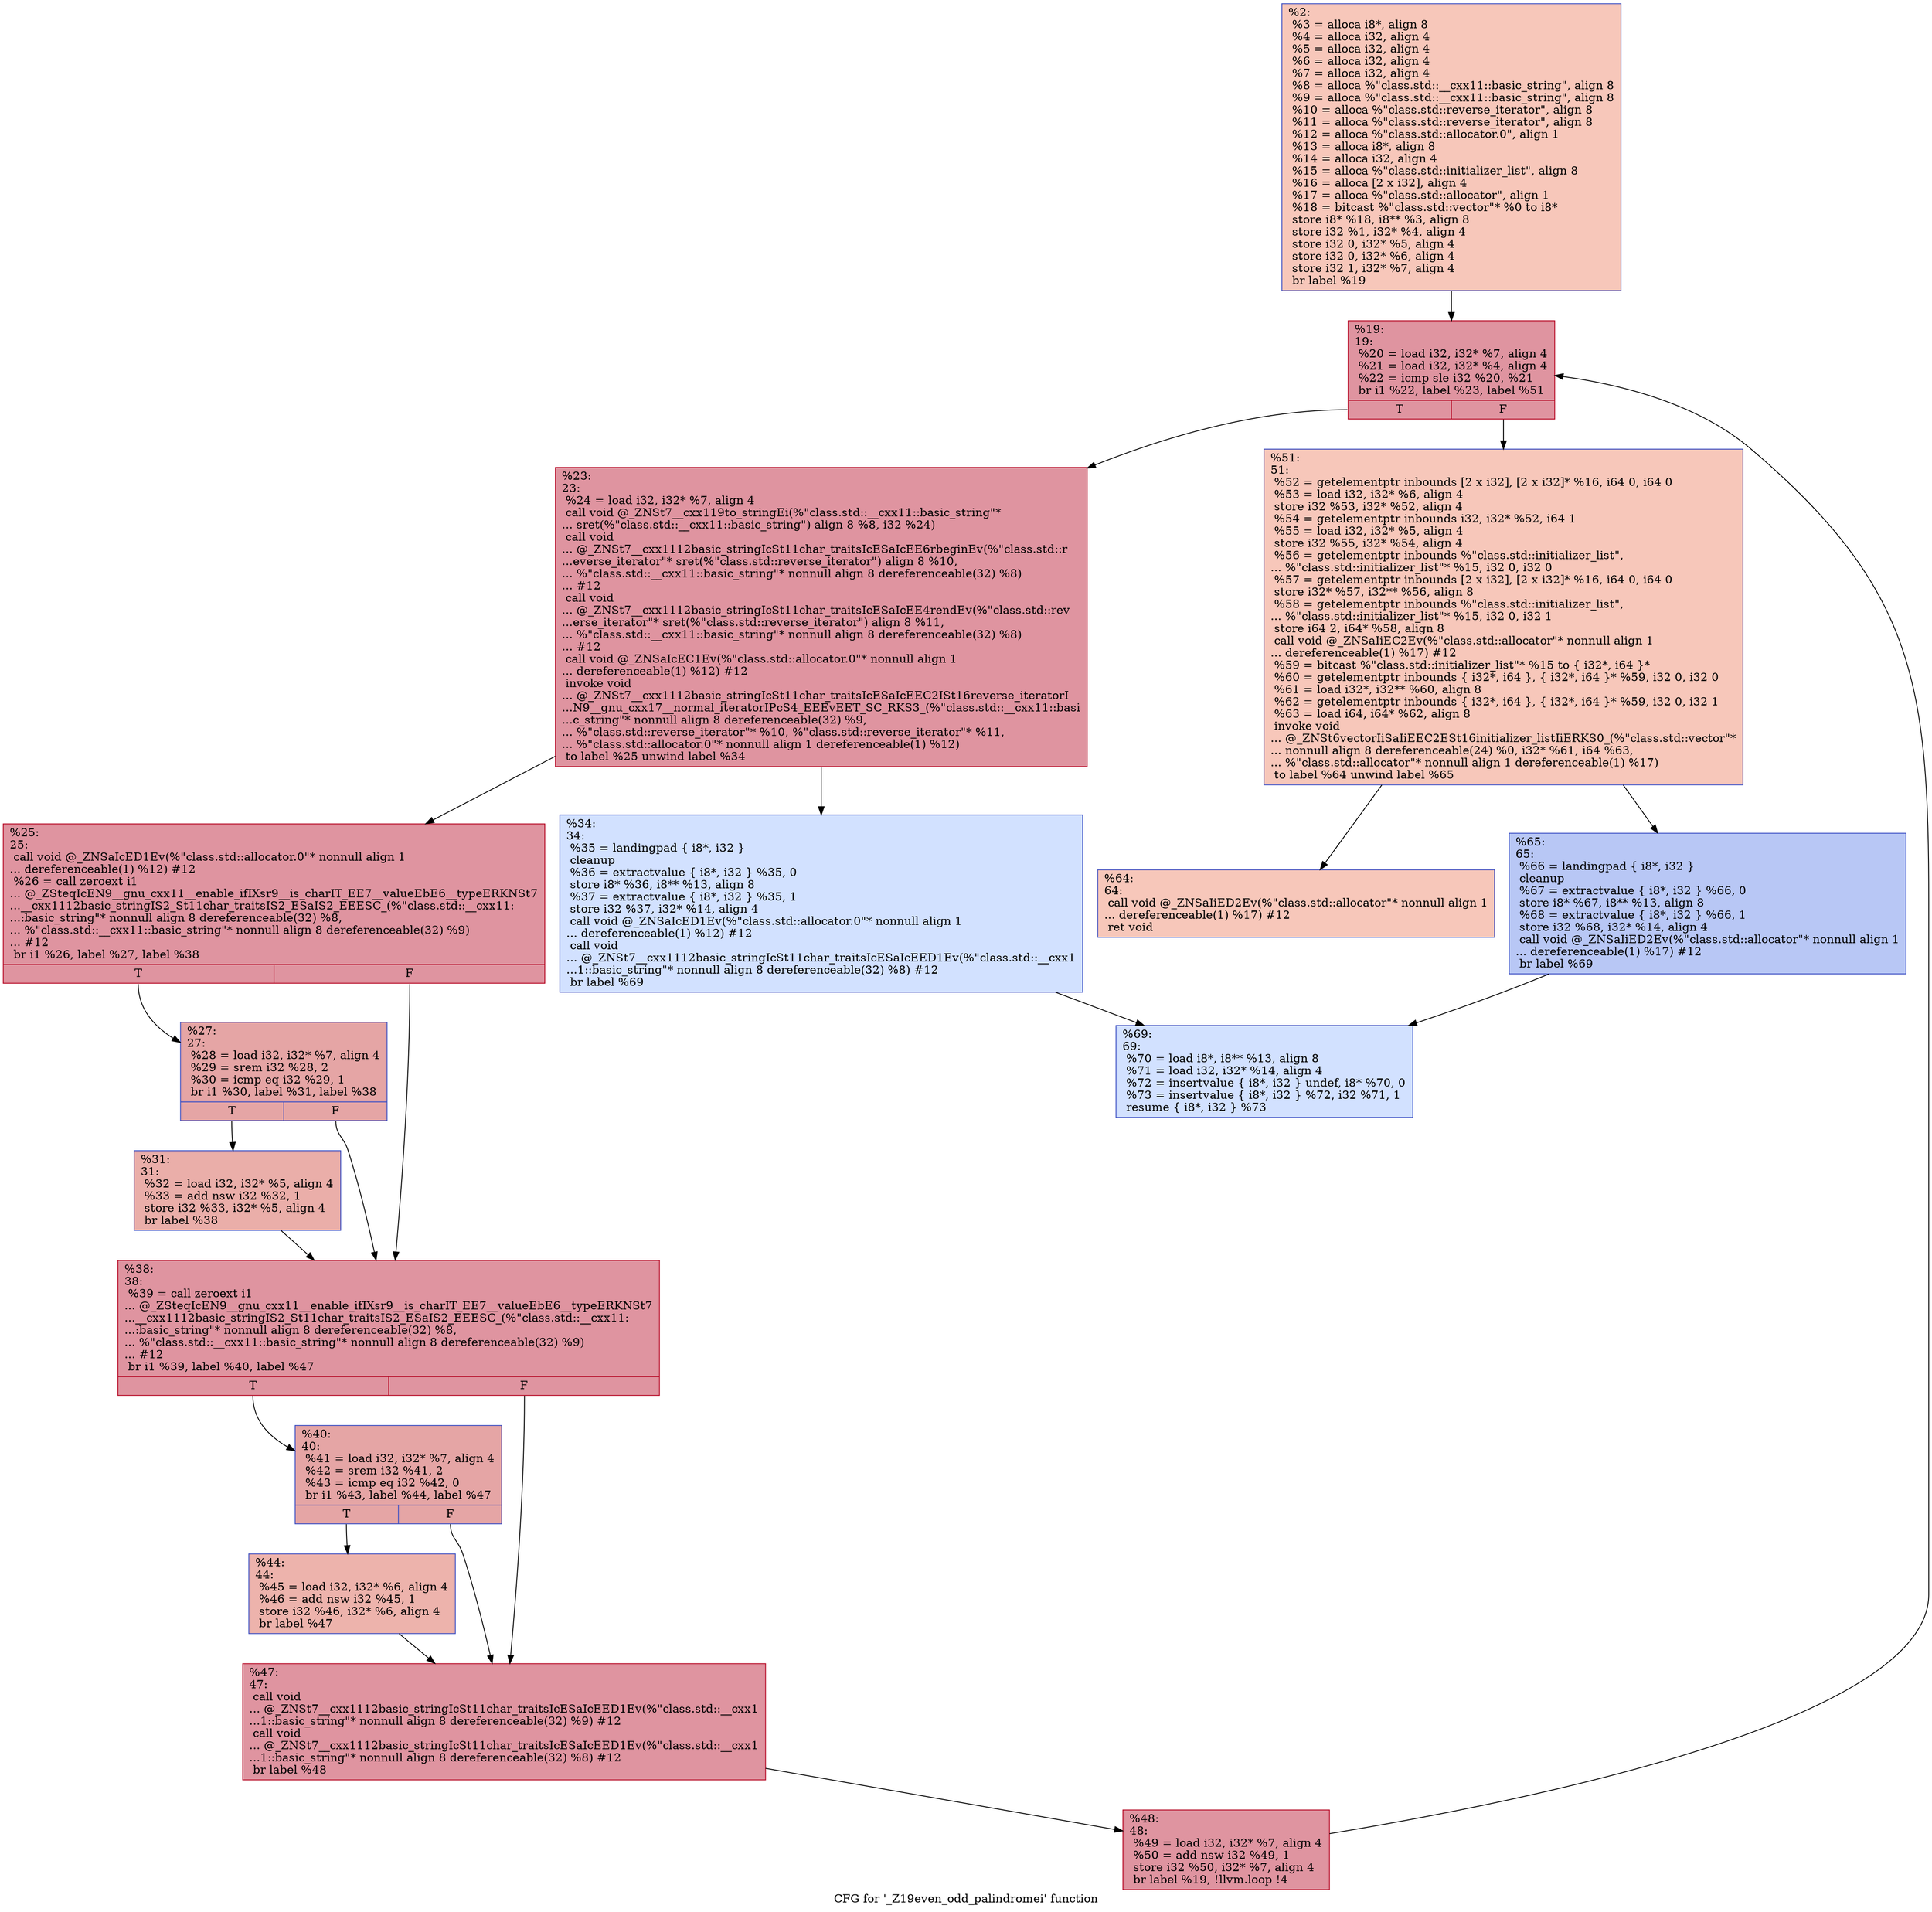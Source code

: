 digraph "CFG for '_Z19even_odd_palindromei' function" {
	label="CFG for '_Z19even_odd_palindromei' function";

	Node0x55841195aea0 [shape=record,color="#3d50c3ff", style=filled, fillcolor="#ec7f6370",label="{%2:\l  %3 = alloca i8*, align 8\l  %4 = alloca i32, align 4\l  %5 = alloca i32, align 4\l  %6 = alloca i32, align 4\l  %7 = alloca i32, align 4\l  %8 = alloca %\"class.std::__cxx11::basic_string\", align 8\l  %9 = alloca %\"class.std::__cxx11::basic_string\", align 8\l  %10 = alloca %\"class.std::reverse_iterator\", align 8\l  %11 = alloca %\"class.std::reverse_iterator\", align 8\l  %12 = alloca %\"class.std::allocator.0\", align 1\l  %13 = alloca i8*, align 8\l  %14 = alloca i32, align 4\l  %15 = alloca %\"class.std::initializer_list\", align 8\l  %16 = alloca [2 x i32], align 4\l  %17 = alloca %\"class.std::allocator\", align 1\l  %18 = bitcast %\"class.std::vector\"* %0 to i8*\l  store i8* %18, i8** %3, align 8\l  store i32 %1, i32* %4, align 4\l  store i32 0, i32* %5, align 4\l  store i32 0, i32* %6, align 4\l  store i32 1, i32* %7, align 4\l  br label %19\l}"];
	Node0x55841195aea0 -> Node0x55841195b650;
	Node0x55841195b650 [shape=record,color="#b70d28ff", style=filled, fillcolor="#b70d2870",label="{%19:\l19:                                               \l  %20 = load i32, i32* %7, align 4\l  %21 = load i32, i32* %4, align 4\l  %22 = icmp sle i32 %20, %21\l  br i1 %22, label %23, label %51\l|{<s0>T|<s1>F}}"];
	Node0x55841195b650:s0 -> Node0x55841195c170;
	Node0x55841195b650:s1 -> Node0x55841195c1c0;
	Node0x55841195c170 [shape=record,color="#b70d28ff", style=filled, fillcolor="#b70d2870",label="{%23:\l23:                                               \l  %24 = load i32, i32* %7, align 4\l  call void @_ZNSt7__cxx119to_stringEi(%\"class.std::__cxx11::basic_string\"*\l... sret(%\"class.std::__cxx11::basic_string\") align 8 %8, i32 %24)\l  call void\l... @_ZNSt7__cxx1112basic_stringIcSt11char_traitsIcESaIcEE6rbeginEv(%\"class.std::r\l...everse_iterator\"* sret(%\"class.std::reverse_iterator\") align 8 %10,\l... %\"class.std::__cxx11::basic_string\"* nonnull align 8 dereferenceable(32) %8)\l... #12\l  call void\l... @_ZNSt7__cxx1112basic_stringIcSt11char_traitsIcESaIcEE4rendEv(%\"class.std::rev\l...erse_iterator\"* sret(%\"class.std::reverse_iterator\") align 8 %11,\l... %\"class.std::__cxx11::basic_string\"* nonnull align 8 dereferenceable(32) %8)\l... #12\l  call void @_ZNSaIcEC1Ev(%\"class.std::allocator.0\"* nonnull align 1\l... dereferenceable(1) %12) #12\l  invoke void\l... @_ZNSt7__cxx1112basic_stringIcSt11char_traitsIcESaIcEEC2ISt16reverse_iteratorI\l...N9__gnu_cxx17__normal_iteratorIPcS4_EEEvEET_SC_RKS3_(%\"class.std::__cxx11::basi\l...c_string\"* nonnull align 8 dereferenceable(32) %9,\l... %\"class.std::reverse_iterator\"* %10, %\"class.std::reverse_iterator\"* %11,\l... %\"class.std::allocator.0\"* nonnull align 1 dereferenceable(1) %12)\l          to label %25 unwind label %34\l}"];
	Node0x55841195c170 -> Node0x55841195cd80;
	Node0x55841195c170 -> Node0x55841195cdd0;
	Node0x55841195cd80 [shape=record,color="#b70d28ff", style=filled, fillcolor="#b70d2870",label="{%25:\l25:                                               \l  call void @_ZNSaIcED1Ev(%\"class.std::allocator.0\"* nonnull align 1\l... dereferenceable(1) %12) #12\l  %26 = call zeroext i1\l... @_ZSteqIcEN9__gnu_cxx11__enable_ifIXsr9__is_charIT_EE7__valueEbE6__typeERKNSt7\l...__cxx1112basic_stringIS2_St11char_traitsIS2_ESaIS2_EEESC_(%\"class.std::__cxx11:\l...:basic_string\"* nonnull align 8 dereferenceable(32) %8,\l... %\"class.std::__cxx11::basic_string\"* nonnull align 8 dereferenceable(32) %9)\l... #12\l  br i1 %26, label %27, label %38\l|{<s0>T|<s1>F}}"];
	Node0x55841195cd80:s0 -> Node0x55841195d6d0;
	Node0x55841195cd80:s1 -> Node0x55841195d760;
	Node0x55841195d6d0 [shape=record,color="#3d50c3ff", style=filled, fillcolor="#c5333470",label="{%27:\l27:                                               \l  %28 = load i32, i32* %7, align 4\l  %29 = srem i32 %28, 2\l  %30 = icmp eq i32 %29, 1\l  br i1 %30, label %31, label %38\l|{<s0>T|<s1>F}}"];
	Node0x55841195d6d0:s0 -> Node0x55841195d9d0;
	Node0x55841195d6d0:s1 -> Node0x55841195d760;
	Node0x55841195d9d0 [shape=record,color="#3d50c3ff", style=filled, fillcolor="#d0473d70",label="{%31:\l31:                                               \l  %32 = load i32, i32* %5, align 4\l  %33 = add nsw i32 %32, 1\l  store i32 %33, i32* %5, align 4\l  br label %38\l}"];
	Node0x55841195d9d0 -> Node0x55841195d760;
	Node0x55841195cdd0 [shape=record,color="#3d50c3ff", style=filled, fillcolor="#9abbff70",label="{%34:\l34:                                               \l  %35 = landingpad \{ i8*, i32 \}\l          cleanup\l  %36 = extractvalue \{ i8*, i32 \} %35, 0\l  store i8* %36, i8** %13, align 8\l  %37 = extractvalue \{ i8*, i32 \} %35, 1\l  store i32 %37, i32* %14, align 4\l  call void @_ZNSaIcED1Ev(%\"class.std::allocator.0\"* nonnull align 1\l... dereferenceable(1) %12) #12\l  call void\l... @_ZNSt7__cxx1112basic_stringIcSt11char_traitsIcESaIcEED1Ev(%\"class.std::__cxx1\l...1::basic_string\"* nonnull align 8 dereferenceable(32) %8) #12\l  br label %69\l}"];
	Node0x55841195cdd0 -> Node0x55841195e490;
	Node0x55841195d760 [shape=record,color="#b70d28ff", style=filled, fillcolor="#b70d2870",label="{%38:\l38:                                               \l  %39 = call zeroext i1\l... @_ZSteqIcEN9__gnu_cxx11__enable_ifIXsr9__is_charIT_EE7__valueEbE6__typeERKNSt7\l...__cxx1112basic_stringIS2_St11char_traitsIS2_ESaIS2_EEESC_(%\"class.std::__cxx11:\l...:basic_string\"* nonnull align 8 dereferenceable(32) %8,\l... %\"class.std::__cxx11::basic_string\"* nonnull align 8 dereferenceable(32) %9)\l... #12\l  br i1 %39, label %40, label %47\l|{<s0>T|<s1>F}}"];
	Node0x55841195d760:s0 -> Node0x55841195ea40;
	Node0x55841195d760:s1 -> Node0x55841195ea90;
	Node0x55841195ea40 [shape=record,color="#3d50c3ff", style=filled, fillcolor="#c5333470",label="{%40:\l40:                                               \l  %41 = load i32, i32* %7, align 4\l  %42 = srem i32 %41, 2\l  %43 = icmp eq i32 %42, 0\l  br i1 %43, label %44, label %47\l|{<s0>T|<s1>F}}"];
	Node0x55841195ea40:s0 -> Node0x55841195ec00;
	Node0x55841195ea40:s1 -> Node0x55841195ea90;
	Node0x55841195ec00 [shape=record,color="#3d50c3ff", style=filled, fillcolor="#d6524470",label="{%44:\l44:                                               \l  %45 = load i32, i32* %6, align 4\l  %46 = add nsw i32 %45, 1\l  store i32 %46, i32* %6, align 4\l  br label %47\l}"];
	Node0x55841195ec00 -> Node0x55841195ea90;
	Node0x55841195ea90 [shape=record,color="#b70d28ff", style=filled, fillcolor="#b70d2870",label="{%47:\l47:                                               \l  call void\l... @_ZNSt7__cxx1112basic_stringIcSt11char_traitsIcESaIcEED1Ev(%\"class.std::__cxx1\l...1::basic_string\"* nonnull align 8 dereferenceable(32) %9) #12\l  call void\l... @_ZNSt7__cxx1112basic_stringIcSt11char_traitsIcESaIcEED1Ev(%\"class.std::__cxx1\l...1::basic_string\"* nonnull align 8 dereferenceable(32) %8) #12\l  br label %48\l}"];
	Node0x55841195ea90 -> Node0x55841195ef00;
	Node0x55841195ef00 [shape=record,color="#b70d28ff", style=filled, fillcolor="#b70d2870",label="{%48:\l48:                                               \l  %49 = load i32, i32* %7, align 4\l  %50 = add nsw i32 %49, 1\l  store i32 %50, i32* %7, align 4\l  br label %19, !llvm.loop !4\l}"];
	Node0x55841195ef00 -> Node0x55841195b650;
	Node0x55841195c1c0 [shape=record,color="#3d50c3ff", style=filled, fillcolor="#ec7f6370",label="{%51:\l51:                                               \l  %52 = getelementptr inbounds [2 x i32], [2 x i32]* %16, i64 0, i64 0\l  %53 = load i32, i32* %6, align 4\l  store i32 %53, i32* %52, align 4\l  %54 = getelementptr inbounds i32, i32* %52, i64 1\l  %55 = load i32, i32* %5, align 4\l  store i32 %55, i32* %54, align 4\l  %56 = getelementptr inbounds %\"class.std::initializer_list\",\l... %\"class.std::initializer_list\"* %15, i32 0, i32 0\l  %57 = getelementptr inbounds [2 x i32], [2 x i32]* %16, i64 0, i64 0\l  store i32* %57, i32** %56, align 8\l  %58 = getelementptr inbounds %\"class.std::initializer_list\",\l... %\"class.std::initializer_list\"* %15, i32 0, i32 1\l  store i64 2, i64* %58, align 8\l  call void @_ZNSaIiEC2Ev(%\"class.std::allocator\"* nonnull align 1\l... dereferenceable(1) %17) #12\l  %59 = bitcast %\"class.std::initializer_list\"* %15 to \{ i32*, i64 \}*\l  %60 = getelementptr inbounds \{ i32*, i64 \}, \{ i32*, i64 \}* %59, i32 0, i32 0\l  %61 = load i32*, i32** %60, align 8\l  %62 = getelementptr inbounds \{ i32*, i64 \}, \{ i32*, i64 \}* %59, i32 0, i32 1\l  %63 = load i64, i64* %62, align 8\l  invoke void\l... @_ZNSt6vectorIiSaIiEEC2ESt16initializer_listIiERKS0_(%\"class.std::vector\"*\l... nonnull align 8 dereferenceable(24) %0, i32* %61, i64 %63,\l... %\"class.std::allocator\"* nonnull align 1 dereferenceable(1) %17)\l          to label %64 unwind label %65\l}"];
	Node0x55841195c1c0 -> Node0x558411960b10;
	Node0x55841195c1c0 -> Node0x558411960ba0;
	Node0x558411960b10 [shape=record,color="#3d50c3ff", style=filled, fillcolor="#ec7f6370",label="{%64:\l64:                                               \l  call void @_ZNSaIiED2Ev(%\"class.std::allocator\"* nonnull align 1\l... dereferenceable(1) %17) #12\l  ret void\l}"];
	Node0x558411960ba0 [shape=record,color="#3d50c3ff", style=filled, fillcolor="#5f7fe870",label="{%65:\l65:                                               \l  %66 = landingpad \{ i8*, i32 \}\l          cleanup\l  %67 = extractvalue \{ i8*, i32 \} %66, 0\l  store i8* %67, i8** %13, align 8\l  %68 = extractvalue \{ i8*, i32 \} %66, 1\l  store i32 %68, i32* %14, align 4\l  call void @_ZNSaIiED2Ev(%\"class.std::allocator\"* nonnull align 1\l... dereferenceable(1) %17) #12\l  br label %69\l}"];
	Node0x558411960ba0 -> Node0x55841195e490;
	Node0x55841195e490 [shape=record,color="#3d50c3ff", style=filled, fillcolor="#9abbff70",label="{%69:\l69:                                               \l  %70 = load i8*, i8** %13, align 8\l  %71 = load i32, i32* %14, align 4\l  %72 = insertvalue \{ i8*, i32 \} undef, i8* %70, 0\l  %73 = insertvalue \{ i8*, i32 \} %72, i32 %71, 1\l  resume \{ i8*, i32 \} %73\l}"];
}

